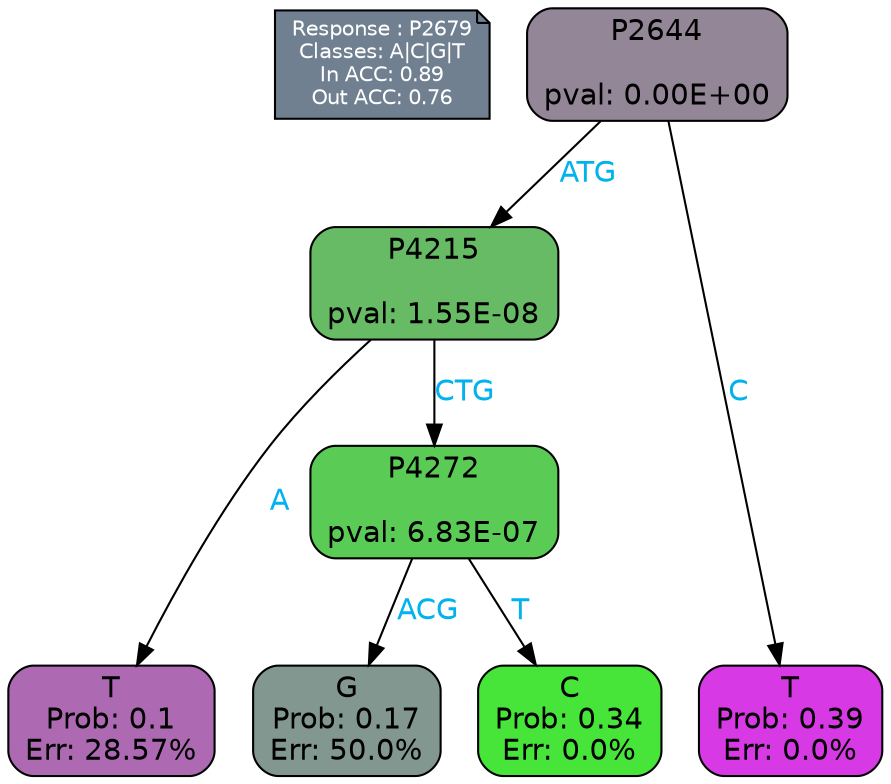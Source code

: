 digraph Tree {
node [shape=box, style="filled, rounded", color="black", fontname=helvetica] ;
graph [ranksep=equally, splines=polylines, bgcolor=transparent, dpi=600] ;
edge [fontname=helvetica] ;
LEGEND [label="Response : P2679
Classes: A|C|G|T
In ACC: 0.89
Out ACC: 0.76
",shape=note,align=left,style=filled,fillcolor="slategray",fontcolor="white",fontsize=10];1 [label="P2644

pval: 0.00E+00", fillcolor="#938797"] ;
2 [label="P4215

pval: 1.55E-08", fillcolor="#68bb65"] ;
3 [label="T
Prob: 0.1
Err: 28.57%", fillcolor="#ad6ab3"] ;
4 [label="P4272

pval: 6.83E-07", fillcolor="#5acb55"] ;
5 [label="G
Prob: 0.17
Err: 50.0%", fillcolor="#81978f"] ;
6 [label="C
Prob: 0.34
Err: 0.0%", fillcolor="#47e539"] ;
7 [label="T
Prob: 0.39
Err: 0.0%", fillcolor="#d739e5"] ;
1 -> 2 [label="ATG",fontcolor=deepskyblue2] ;
1 -> 7 [label="C",fontcolor=deepskyblue2] ;
2 -> 3 [label="A",fontcolor=deepskyblue2] ;
2 -> 4 [label="CTG",fontcolor=deepskyblue2] ;
4 -> 5 [label="ACG",fontcolor=deepskyblue2] ;
4 -> 6 [label="T",fontcolor=deepskyblue2] ;
{rank = same; 3;5;6;7;}{rank = same; LEGEND;1;}}